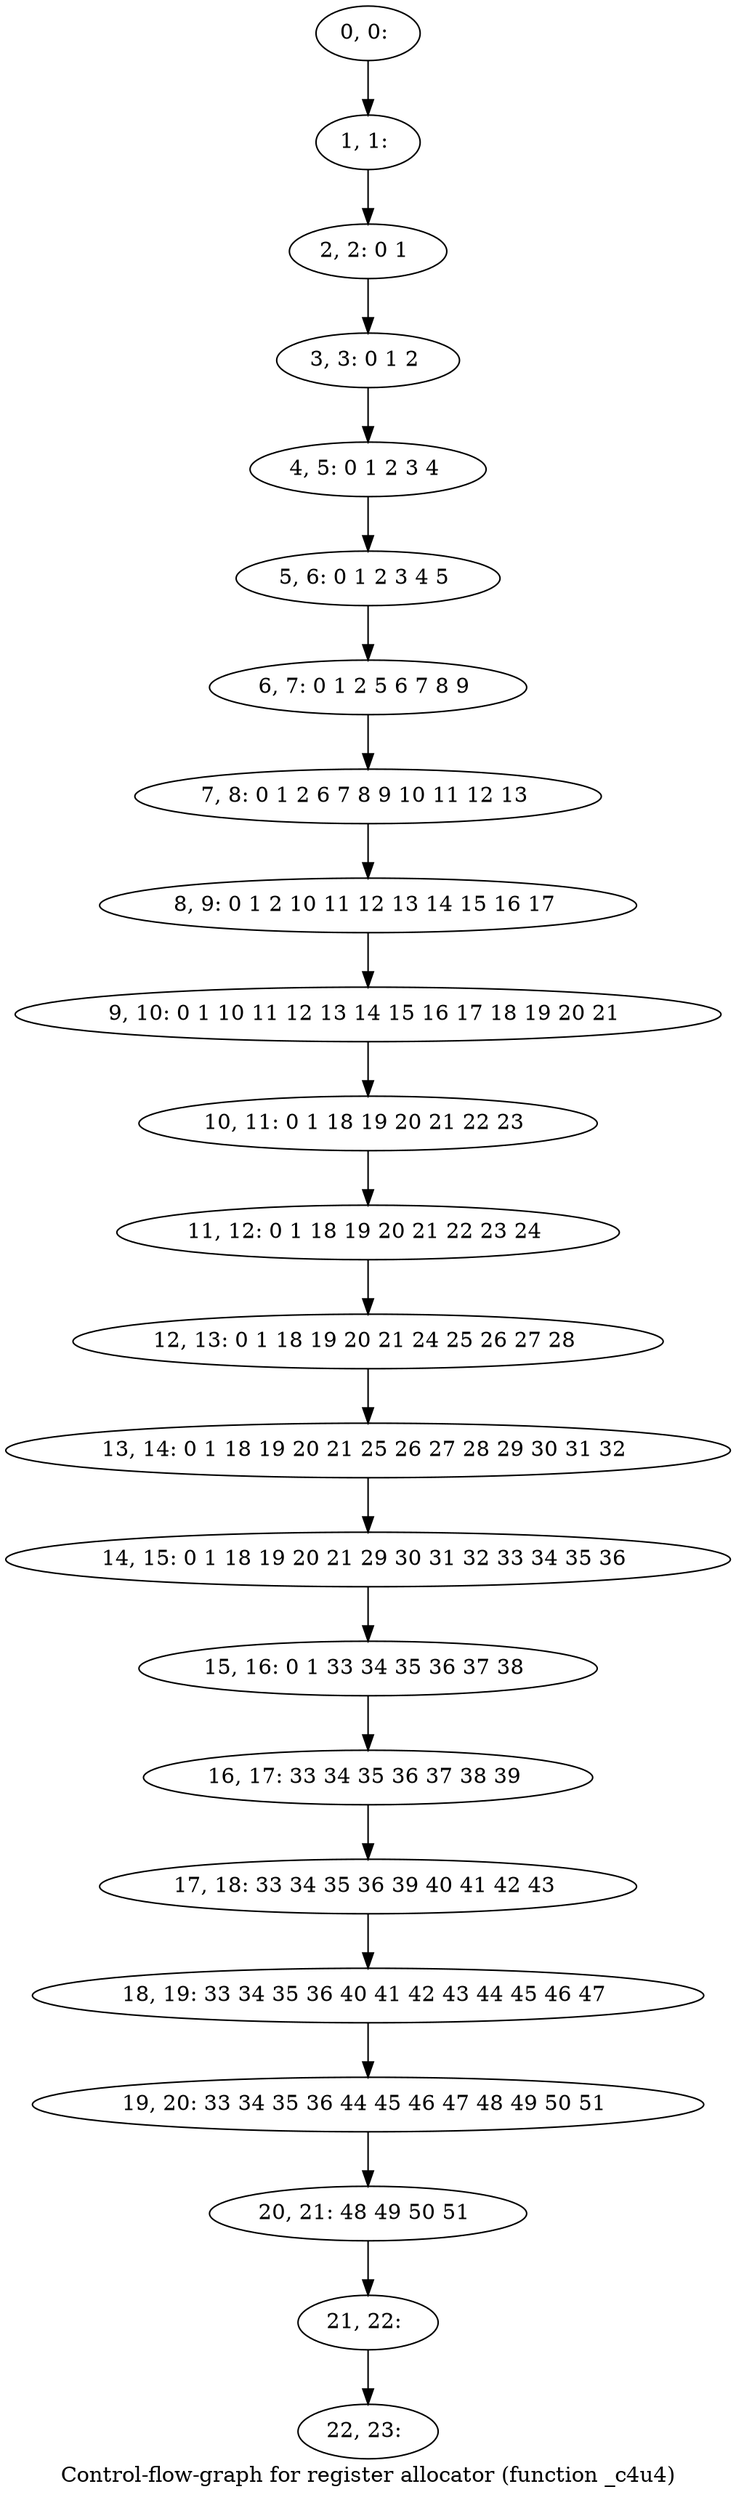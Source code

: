 digraph G {
graph [label="Control-flow-graph for register allocator (function _c4u4)"]
0[label="0, 0: "];
1[label="1, 1: "];
2[label="2, 2: 0 1 "];
3[label="3, 3: 0 1 2 "];
4[label="4, 5: 0 1 2 3 4 "];
5[label="5, 6: 0 1 2 3 4 5 "];
6[label="6, 7: 0 1 2 5 6 7 8 9 "];
7[label="7, 8: 0 1 2 6 7 8 9 10 11 12 13 "];
8[label="8, 9: 0 1 2 10 11 12 13 14 15 16 17 "];
9[label="9, 10: 0 1 10 11 12 13 14 15 16 17 18 19 20 21 "];
10[label="10, 11: 0 1 18 19 20 21 22 23 "];
11[label="11, 12: 0 1 18 19 20 21 22 23 24 "];
12[label="12, 13: 0 1 18 19 20 21 24 25 26 27 28 "];
13[label="13, 14: 0 1 18 19 20 21 25 26 27 28 29 30 31 32 "];
14[label="14, 15: 0 1 18 19 20 21 29 30 31 32 33 34 35 36 "];
15[label="15, 16: 0 1 33 34 35 36 37 38 "];
16[label="16, 17: 33 34 35 36 37 38 39 "];
17[label="17, 18: 33 34 35 36 39 40 41 42 43 "];
18[label="18, 19: 33 34 35 36 40 41 42 43 44 45 46 47 "];
19[label="19, 20: 33 34 35 36 44 45 46 47 48 49 50 51 "];
20[label="20, 21: 48 49 50 51 "];
21[label="21, 22: "];
22[label="22, 23: "];
0->1 ;
1->2 ;
2->3 ;
3->4 ;
4->5 ;
5->6 ;
6->7 ;
7->8 ;
8->9 ;
9->10 ;
10->11 ;
11->12 ;
12->13 ;
13->14 ;
14->15 ;
15->16 ;
16->17 ;
17->18 ;
18->19 ;
19->20 ;
20->21 ;
21->22 ;
}
